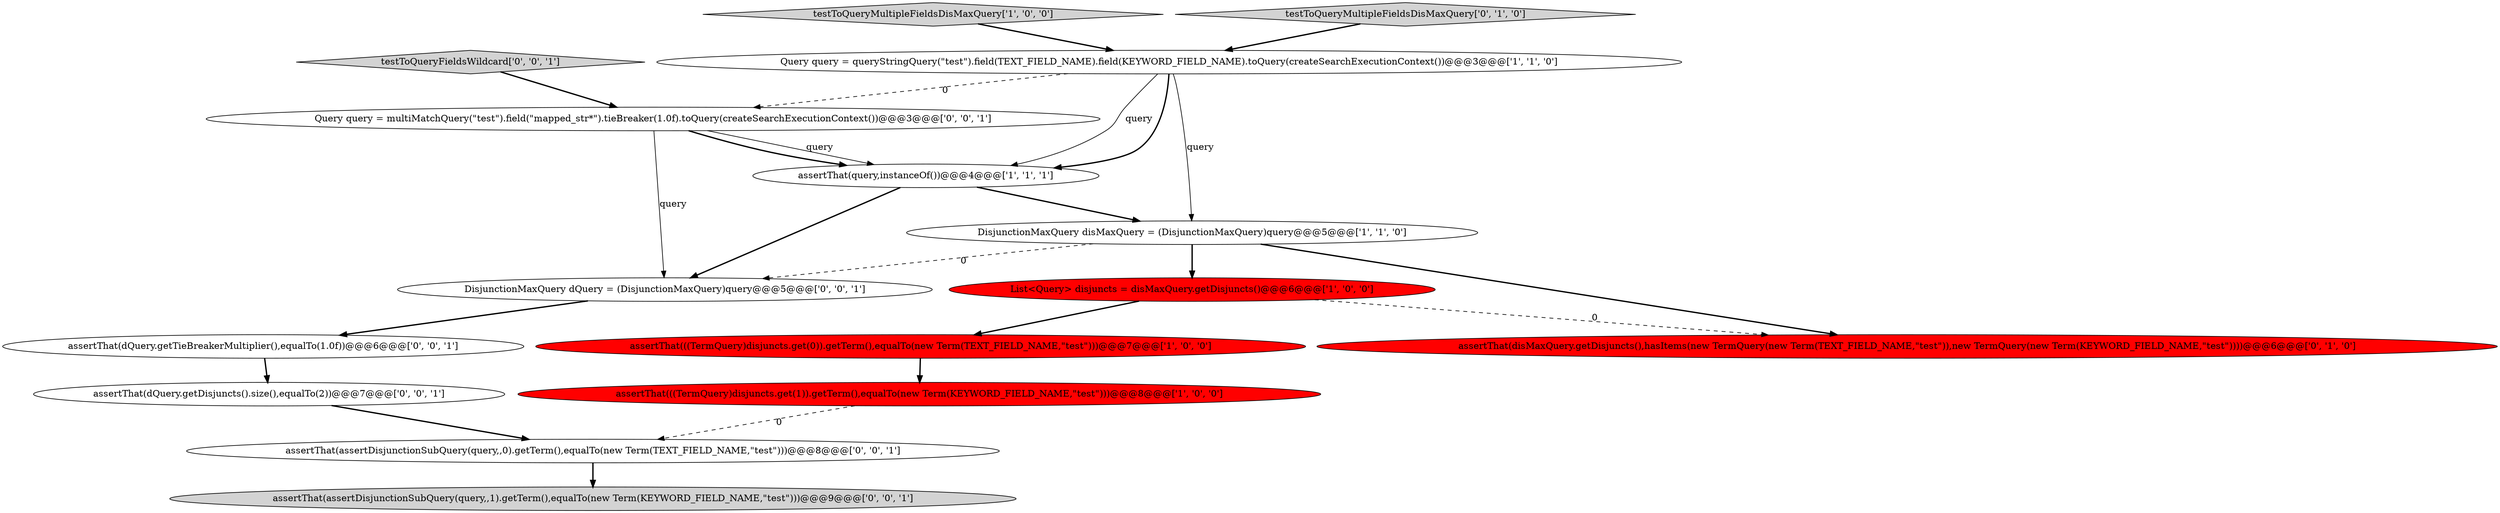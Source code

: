 digraph {
0 [style = filled, label = "assertThat(((TermQuery)disjuncts.get(1)).getTerm(),equalTo(new Term(KEYWORD_FIELD_NAME,\"test\")))@@@8@@@['1', '0', '0']", fillcolor = red, shape = ellipse image = "AAA1AAABBB1BBB"];
2 [style = filled, label = "assertThat(((TermQuery)disjuncts.get(0)).getTerm(),equalTo(new Term(TEXT_FIELD_NAME,\"test\")))@@@7@@@['1', '0', '0']", fillcolor = red, shape = ellipse image = "AAA1AAABBB1BBB"];
1 [style = filled, label = "testToQueryMultipleFieldsDisMaxQuery['1', '0', '0']", fillcolor = lightgray, shape = diamond image = "AAA0AAABBB1BBB"];
6 [style = filled, label = "assertThat(query,instanceOf())@@@4@@@['1', '1', '1']", fillcolor = white, shape = ellipse image = "AAA0AAABBB1BBB"];
9 [style = filled, label = "assertThat(dQuery.getDisjuncts().size(),equalTo(2))@@@7@@@['0', '0', '1']", fillcolor = white, shape = ellipse image = "AAA0AAABBB3BBB"];
7 [style = filled, label = "assertThat(disMaxQuery.getDisjuncts(),hasItems(new TermQuery(new Term(TEXT_FIELD_NAME,\"test\")),new TermQuery(new Term(KEYWORD_FIELD_NAME,\"test\"))))@@@6@@@['0', '1', '0']", fillcolor = red, shape = ellipse image = "AAA1AAABBB2BBB"];
8 [style = filled, label = "testToQueryMultipleFieldsDisMaxQuery['0', '1', '0']", fillcolor = lightgray, shape = diamond image = "AAA0AAABBB2BBB"];
3 [style = filled, label = "List<Query> disjuncts = disMaxQuery.getDisjuncts()@@@6@@@['1', '0', '0']", fillcolor = red, shape = ellipse image = "AAA1AAABBB1BBB"];
4 [style = filled, label = "Query query = queryStringQuery(\"test\").field(TEXT_FIELD_NAME).field(KEYWORD_FIELD_NAME).toQuery(createSearchExecutionContext())@@@3@@@['1', '1', '0']", fillcolor = white, shape = ellipse image = "AAA0AAABBB1BBB"];
12 [style = filled, label = "Query query = multiMatchQuery(\"test\").field(\"mapped_str*\").tieBreaker(1.0f).toQuery(createSearchExecutionContext())@@@3@@@['0', '0', '1']", fillcolor = white, shape = ellipse image = "AAA0AAABBB3BBB"];
15 [style = filled, label = "assertThat(assertDisjunctionSubQuery(query,,1).getTerm(),equalTo(new Term(KEYWORD_FIELD_NAME,\"test\")))@@@9@@@['0', '0', '1']", fillcolor = lightgray, shape = ellipse image = "AAA0AAABBB3BBB"];
10 [style = filled, label = "assertThat(assertDisjunctionSubQuery(query,,0).getTerm(),equalTo(new Term(TEXT_FIELD_NAME,\"test\")))@@@8@@@['0', '0', '1']", fillcolor = white, shape = ellipse image = "AAA0AAABBB3BBB"];
13 [style = filled, label = "DisjunctionMaxQuery dQuery = (DisjunctionMaxQuery)query@@@5@@@['0', '0', '1']", fillcolor = white, shape = ellipse image = "AAA0AAABBB3BBB"];
11 [style = filled, label = "testToQueryFieldsWildcard['0', '0', '1']", fillcolor = lightgray, shape = diamond image = "AAA0AAABBB3BBB"];
14 [style = filled, label = "assertThat(dQuery.getTieBreakerMultiplier(),equalTo(1.0f))@@@6@@@['0', '0', '1']", fillcolor = white, shape = ellipse image = "AAA0AAABBB3BBB"];
5 [style = filled, label = "DisjunctionMaxQuery disMaxQuery = (DisjunctionMaxQuery)query@@@5@@@['1', '1', '0']", fillcolor = white, shape = ellipse image = "AAA0AAABBB1BBB"];
5->13 [style = dashed, label="0"];
5->3 [style = bold, label=""];
1->4 [style = bold, label=""];
10->15 [style = bold, label=""];
4->6 [style = bold, label=""];
3->7 [style = dashed, label="0"];
4->5 [style = solid, label="query"];
12->6 [style = solid, label="query"];
4->6 [style = solid, label="query"];
11->12 [style = bold, label=""];
9->10 [style = bold, label=""];
12->6 [style = bold, label=""];
0->10 [style = dashed, label="0"];
4->12 [style = dashed, label="0"];
6->5 [style = bold, label=""];
2->0 [style = bold, label=""];
3->2 [style = bold, label=""];
6->13 [style = bold, label=""];
5->7 [style = bold, label=""];
14->9 [style = bold, label=""];
12->13 [style = solid, label="query"];
8->4 [style = bold, label=""];
13->14 [style = bold, label=""];
}
